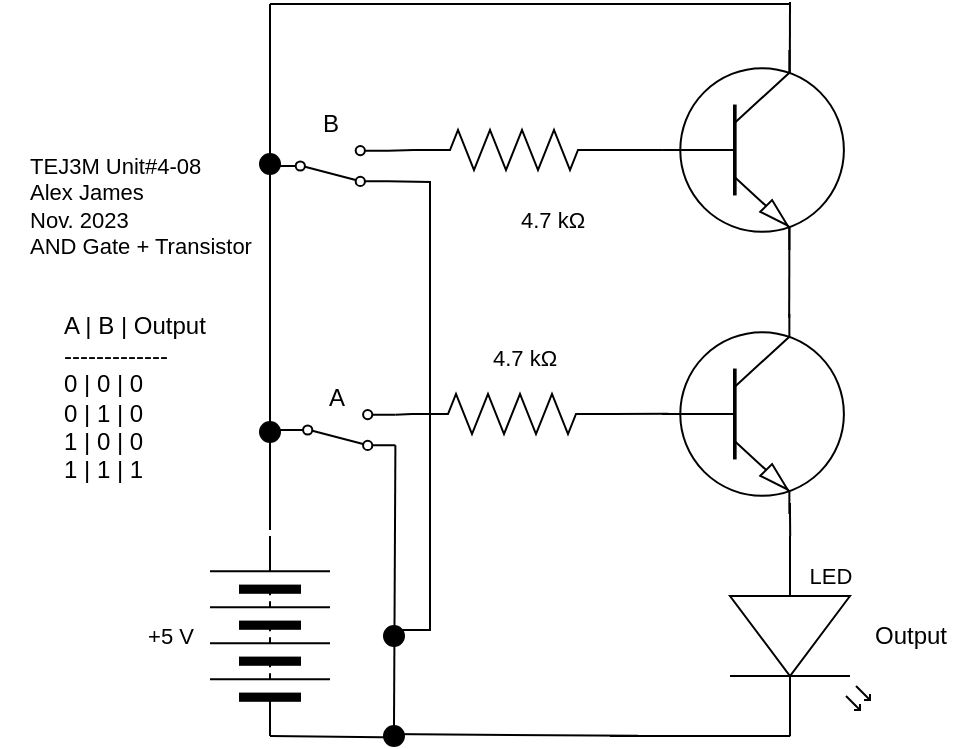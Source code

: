 <mxfile>
    <diagram id="6K2aCtGG5v6xstUJsYja" name="Page-1">
        <mxGraphModel dx="289" dy="234" grid="1" gridSize="10" guides="1" tooltips="1" connect="1" arrows="1" fold="1" page="1" pageScale="1" pageWidth="827" pageHeight="1169" math="0" shadow="0">
            <root>
                <mxCell id="0"/>
                <mxCell id="1" parent="0"/>
                <mxCell id="42" style="edgeStyle=none;html=1;exitX=0.699;exitY=0.019;exitDx=0;exitDy=0;exitPerimeter=0;endArrow=none;endFill=0;rounded=0;" parent="1" edge="1" source="24">
                    <mxGeometry relative="1" as="geometry">
                        <mxPoint x="490" y="26" as="targetPoint"/>
                        <mxPoint x="490" y="180" as="sourcePoint"/>
                    </mxGeometry>
                </mxCell>
                <mxCell id="43" style="edgeStyle=none;shape=connector;rounded=0;html=1;exitX=0.703;exitY=0.945;exitDx=0;exitDy=0;exitPerimeter=0;entryX=0;entryY=0.57;entryDx=0;entryDy=0;entryPerimeter=0;labelBackgroundColor=default;strokeColor=default;fontFamily=Helvetica;fontSize=11;fontColor=default;endArrow=none;endFill=0;" parent="1" source="24" target="4" edge="1">
                    <mxGeometry relative="1" as="geometry">
                        <mxPoint x="580" y="212" as="sourcePoint"/>
                    </mxGeometry>
                </mxCell>
                <mxCell id="3" value="" style="pointerEvents=1;verticalLabelPosition=bottom;shadow=0;dashed=0;align=center;html=1;verticalAlign=top;shape=mxgraph.electrical.miscellaneous.batteryStack;rotation=-90;" parent="1" vertex="1">
                    <mxGeometry x="180" y="313" width="100" height="60" as="geometry"/>
                </mxCell>
                <mxCell id="7" style="edgeStyle=none;shape=connector;rounded=0;html=1;exitX=1;exitY=0.57;exitDx=0;exitDy=0;exitPerimeter=0;entryX=0;entryY=0.5;entryDx=0;entryDy=0;labelBackgroundColor=default;strokeColor=default;fontFamily=Helvetica;fontSize=11;fontColor=default;endArrow=none;endFill=0;startArrow=none;" parent="1" source="16" target="3" edge="1">
                    <mxGeometry relative="1" as="geometry"/>
                </mxCell>
                <mxCell id="4" value="" style="verticalLabelPosition=bottom;shadow=0;dashed=0;align=center;html=1;verticalAlign=top;shape=mxgraph.electrical.opto_electronics.led_2;pointerEvents=1;rotation=90;" parent="1" vertex="1">
                    <mxGeometry x="445" y="308" width="100" height="70" as="geometry"/>
                </mxCell>
                <mxCell id="8" value="&lt;div style=&quot;text-align: left;&quot;&gt;&lt;span style=&quot;background-color: initial;&quot;&gt;TEJ3M Unit#4-08&lt;/span&gt;&lt;/div&gt;&lt;div style=&quot;text-align: left;&quot;&gt;&lt;span style=&quot;background-color: initial;&quot;&gt;Alex James&lt;/span&gt;&lt;/div&gt;&lt;div style=&quot;text-align: left;&quot;&gt;Nov. 2023&lt;/div&gt;&lt;div style=&quot;text-align: left;&quot;&gt;AND Gate + Transistor&lt;/div&gt;" style="text;html=1;align=center;verticalAlign=middle;resizable=0;points=[];autosize=1;strokeColor=none;fillColor=none;fontSize=11;fontFamily=Helvetica;fontColor=default;" parent="1" vertex="1">
                    <mxGeometry x="95" y="93" width="140" height="70" as="geometry"/>
                </mxCell>
                <mxCell id="10" value="+5 V" style="text;html=1;align=center;verticalAlign=middle;resizable=0;points=[];autosize=1;strokeColor=none;fillColor=none;fontSize=11;fontFamily=Helvetica;fontColor=default;" parent="1" vertex="1">
                    <mxGeometry x="155" y="328" width="50" height="30" as="geometry"/>
                </mxCell>
                <mxCell id="11" value="LED" style="text;html=1;align=center;verticalAlign=middle;resizable=0;points=[];autosize=1;strokeColor=none;fillColor=none;fontSize=11;fontFamily=Helvetica;fontColor=default;" parent="1" vertex="1">
                    <mxGeometry x="490" y="298" width="40" height="30" as="geometry"/>
                </mxCell>
                <mxCell id="21" style="edgeStyle=none;rounded=0;html=1;endArrow=none;endFill=0;startArrow=none;" parent="1" edge="1" source="52">
                    <mxGeometry relative="1" as="geometry">
                        <Array as="points"/>
                        <mxPoint x="230" y="290" as="sourcePoint"/>
                        <mxPoint x="230" y="27" as="targetPoint"/>
                    </mxGeometry>
                </mxCell>
                <mxCell id="17" value="" style="edgeStyle=none;shape=connector;rounded=0;html=1;exitX=1;exitY=0.57;exitDx=0;exitDy=0;exitPerimeter=0;entryX=0;entryY=0.5;entryDx=0;entryDy=0;labelBackgroundColor=default;strokeColor=default;fontFamily=Helvetica;fontSize=11;fontColor=default;endArrow=none;endFill=0;startArrow=none;" parent="1" edge="1">
                    <mxGeometry relative="1" as="geometry">
                        <mxPoint x="414" y="392.91" as="sourcePoint"/>
                        <mxPoint x="287" y="392" as="targetPoint"/>
                    </mxGeometry>
                </mxCell>
                <mxCell id="16" value="" style="ellipse;whiteSpace=wrap;html=1;aspect=fixed;strokeColor=#030303;fillColor=#000000;" parent="1" vertex="1">
                    <mxGeometry x="287" y="388" width="10" height="10" as="geometry"/>
                </mxCell>
                <mxCell id="20" value="A | B | Output&lt;br&gt;-------------&lt;br&gt;0 | 0 | 0&lt;br&gt;0 | 1 | 0&lt;br&gt;1 | 0 | 0&lt;br&gt;1 | 1 | 1" style="text;html=1;align=left;verticalAlign=middle;resizable=0;points=[];autosize=1;strokeColor=none;fillColor=none;" parent="1" vertex="1">
                    <mxGeometry x="125" y="174" width="90" height="100" as="geometry"/>
                </mxCell>
                <mxCell id="22" value="A" style="text;html=1;align=center;verticalAlign=middle;resizable=0;points=[];autosize=1;strokeColor=none;fillColor=none;" parent="1" vertex="1">
                    <mxGeometry x="248" y="209" width="30" height="30" as="geometry"/>
                </mxCell>
                <mxCell id="23" value="Output" style="text;html=1;align=center;verticalAlign=middle;resizable=0;points=[];autosize=1;strokeColor=none;fillColor=none;" parent="1" vertex="1">
                    <mxGeometry x="520" y="328" width="60" height="30" as="geometry"/>
                </mxCell>
                <mxCell id="26" style="edgeStyle=none;shape=connector;rounded=0;html=1;labelBackgroundColor=default;strokeColor=default;fontFamily=Helvetica;fontSize=11;fontColor=default;endArrow=none;endFill=0;" parent="1" edge="1">
                    <mxGeometry relative="1" as="geometry">
                        <mxPoint x="230" y="27" as="targetPoint"/>
                        <mxPoint x="490" y="27" as="sourcePoint"/>
                    </mxGeometry>
                </mxCell>
                <mxCell id="24" value="" style="verticalLabelPosition=bottom;shadow=0;dashed=0;align=center;html=1;verticalAlign=top;shape=mxgraph.electrical.transistors.npn_transistor_1;" parent="1" vertex="1">
                    <mxGeometry x="424" y="182" width="95" height="100" as="geometry"/>
                </mxCell>
                <mxCell id="27" value="" style="ellipse;whiteSpace=wrap;html=1;aspect=fixed;strokeColor=#030303;fillColor=#000000;" parent="1" vertex="1">
                    <mxGeometry x="225" y="236" width="10" height="10" as="geometry"/>
                </mxCell>
                <mxCell id="41" style="edgeStyle=none;shape=connector;rounded=0;html=1;exitX=1;exitY=0.5;exitDx=0;exitDy=0;exitPerimeter=0;entryX=1;entryY=0.12;entryDx=0;entryDy=0;labelBackgroundColor=default;strokeColor=default;fontFamily=Helvetica;fontSize=11;fontColor=default;endArrow=none;endFill=0;" parent="1" source="29" target="38" edge="1">
                    <mxGeometry relative="1" as="geometry">
                        <Array as="points"/>
                    </mxGeometry>
                </mxCell>
                <mxCell id="50" style="edgeStyle=none;html=1;exitX=0;exitY=0.5;exitDx=0;exitDy=0;exitPerimeter=0;entryX=0.034;entryY=0.499;entryDx=0;entryDy=0;entryPerimeter=0;endArrow=none;endFill=0;rounded=0;" edge="1" parent="1" source="29" target="24">
                    <mxGeometry relative="1" as="geometry"/>
                </mxCell>
                <mxCell id="29" value="" style="pointerEvents=1;verticalLabelPosition=bottom;shadow=0;dashed=0;align=center;html=1;verticalAlign=top;shape=mxgraph.electrical.resistors.resistor_2;rotation=-180;" parent="1" vertex="1">
                    <mxGeometry x="301" y="222" width="100" height="20" as="geometry"/>
                </mxCell>
                <mxCell id="31" value="4.7 kΩ" style="text;html=1;align=center;verticalAlign=middle;resizable=0;points=[];autosize=1;strokeColor=none;fillColor=none;fontSize=11;fontFamily=Helvetica;fontColor=default;" parent="1" vertex="1">
                    <mxGeometry x="327" y="189" width="60" height="30" as="geometry"/>
                </mxCell>
                <mxCell id="40" style="edgeStyle=none;shape=connector;rounded=0;html=1;exitX=1;exitY=0.88;exitDx=0;exitDy=0;entryX=0.5;entryY=0;entryDx=0;entryDy=0;labelBackgroundColor=default;strokeColor=default;fontFamily=Helvetica;fontSize=11;fontColor=default;endArrow=none;endFill=0;" parent="1" source="38" target="16" edge="1">
                    <mxGeometry relative="1" as="geometry"/>
                </mxCell>
                <mxCell id="38" value="" style="shape=mxgraph.electrical.electro-mechanical.twoWaySwitch;aspect=fixed;elSwitchState=2;rotation=0;flipV=1;flipH=0;" parent="1" vertex="1">
                    <mxGeometry x="235" y="230" width="57.7" height="20" as="geometry"/>
                </mxCell>
                <mxCell id="46" value="" style="edgeStyle=none;shape=connector;rounded=0;html=1;exitX=1;exitY=0.57;exitDx=0;exitDy=0;exitPerimeter=0;labelBackgroundColor=default;strokeColor=default;fontFamily=Helvetica;fontSize=11;fontColor=default;endArrow=none;endFill=0;" parent="1" source="4" edge="1">
                    <mxGeometry relative="1" as="geometry">
                        <mxPoint x="490.1" y="395" as="sourcePoint"/>
                        <mxPoint x="400" y="393" as="targetPoint"/>
                    </mxGeometry>
                </mxCell>
                <mxCell id="48" value="" style="verticalLabelPosition=bottom;shadow=0;dashed=0;align=center;html=1;verticalAlign=top;shape=mxgraph.electrical.transistors.npn_transistor_1;" vertex="1" parent="1">
                    <mxGeometry x="424" y="50" width="95" height="100" as="geometry"/>
                </mxCell>
                <mxCell id="54" style="edgeStyle=none;shape=connector;rounded=0;html=1;exitX=1;exitY=0.5;exitDx=0;exitDy=0;exitPerimeter=0;entryX=1;entryY=0.12;entryDx=0;entryDy=0;labelBackgroundColor=default;strokeColor=default;fontFamily=Helvetica;fontSize=11;fontColor=default;endArrow=none;endFill=0;" edge="1" parent="1" source="49" target="51">
                    <mxGeometry relative="1" as="geometry"/>
                </mxCell>
                <mxCell id="57" style="edgeStyle=none;shape=connector;rounded=0;html=1;exitX=0;exitY=0.5;exitDx=0;exitDy=0;exitPerimeter=0;entryX=0;entryY=0.5;entryDx=0;entryDy=0;entryPerimeter=0;labelBackgroundColor=default;strokeColor=default;fontFamily=Helvetica;fontSize=11;fontColor=default;endArrow=none;endFill=0;" edge="1" parent="1" source="49" target="48">
                    <mxGeometry relative="1" as="geometry"/>
                </mxCell>
                <mxCell id="49" value="" style="pointerEvents=1;verticalLabelPosition=bottom;shadow=0;dashed=0;align=center;html=1;verticalAlign=top;shape=mxgraph.electrical.resistors.resistor_2;rotation=-180;" vertex="1" parent="1">
                    <mxGeometry x="302" y="90" width="100" height="20" as="geometry"/>
                </mxCell>
                <mxCell id="58" style="edgeStyle=none;shape=connector;rounded=0;html=1;exitX=1;exitY=0.88;exitDx=0;exitDy=0;labelBackgroundColor=default;strokeColor=default;fontFamily=Helvetica;fontSize=11;fontColor=default;endArrow=none;endFill=0;" edge="1" parent="1" source="51">
                    <mxGeometry relative="1" as="geometry">
                        <mxPoint x="290" y="340" as="targetPoint"/>
                        <Array as="points">
                            <mxPoint x="310" y="116"/>
                            <mxPoint x="310" y="340"/>
                        </Array>
                    </mxGeometry>
                </mxCell>
                <mxCell id="51" value="" style="shape=mxgraph.electrical.electro-mechanical.twoWaySwitch;aspect=fixed;elSwitchState=2;rotation=0;flipV=1;flipH=0;" vertex="1" parent="1">
                    <mxGeometry x="231.3" y="98" width="57.7" height="20" as="geometry"/>
                </mxCell>
                <mxCell id="53" value="" style="edgeStyle=none;rounded=0;html=1;endArrow=none;endFill=0;startArrow=none;" edge="1" parent="1" target="52">
                    <mxGeometry relative="1" as="geometry">
                        <Array as="points"/>
                        <mxPoint x="230" y="290" as="sourcePoint"/>
                        <mxPoint x="230" y="27" as="targetPoint"/>
                    </mxGeometry>
                </mxCell>
                <mxCell id="52" value="" style="ellipse;whiteSpace=wrap;html=1;aspect=fixed;strokeColor=#030303;fillColor=#000000;" vertex="1" parent="1">
                    <mxGeometry x="225" y="102" width="10" height="10" as="geometry"/>
                </mxCell>
                <mxCell id="55" value="B" style="text;html=1;align=center;verticalAlign=middle;resizable=0;points=[];autosize=1;strokeColor=none;fillColor=none;" vertex="1" parent="1">
                    <mxGeometry x="245.15" y="72" width="30" height="30" as="geometry"/>
                </mxCell>
                <mxCell id="56" value="4.7 kΩ" style="text;html=1;align=center;verticalAlign=middle;resizable=0;points=[];autosize=1;strokeColor=none;fillColor=none;fontSize=11;fontFamily=Helvetica;fontColor=default;" vertex="1" parent="1">
                    <mxGeometry x="341" y="120" width="60" height="30" as="geometry"/>
                </mxCell>
                <mxCell id="60" value="" style="ellipse;whiteSpace=wrap;html=1;aspect=fixed;strokeColor=#030303;fillColor=#000000;" vertex="1" parent="1">
                    <mxGeometry x="287" y="338" width="10" height="10" as="geometry"/>
                </mxCell>
            </root>
        </mxGraphModel>
    </diagram>
</mxfile>